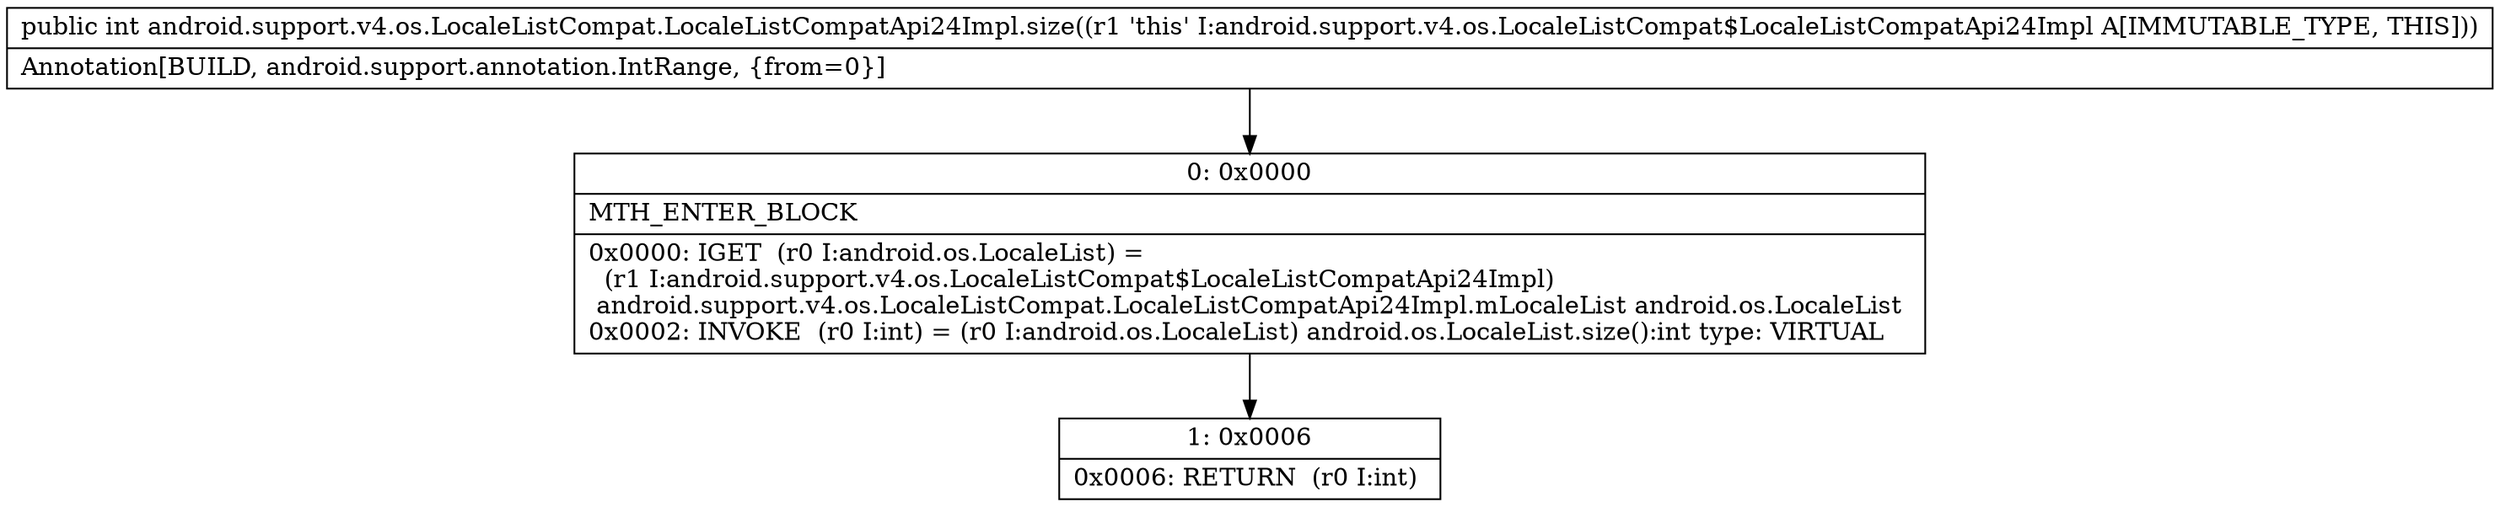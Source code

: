 digraph "CFG forandroid.support.v4.os.LocaleListCompat.LocaleListCompatApi24Impl.size()I" {
Node_0 [shape=record,label="{0\:\ 0x0000|MTH_ENTER_BLOCK\l|0x0000: IGET  (r0 I:android.os.LocaleList) = \l  (r1 I:android.support.v4.os.LocaleListCompat$LocaleListCompatApi24Impl)\l android.support.v4.os.LocaleListCompat.LocaleListCompatApi24Impl.mLocaleList android.os.LocaleList \l0x0002: INVOKE  (r0 I:int) = (r0 I:android.os.LocaleList) android.os.LocaleList.size():int type: VIRTUAL \l}"];
Node_1 [shape=record,label="{1\:\ 0x0006|0x0006: RETURN  (r0 I:int) \l}"];
MethodNode[shape=record,label="{public int android.support.v4.os.LocaleListCompat.LocaleListCompatApi24Impl.size((r1 'this' I:android.support.v4.os.LocaleListCompat$LocaleListCompatApi24Impl A[IMMUTABLE_TYPE, THIS]))  | Annotation[BUILD, android.support.annotation.IntRange, \{from=0\}]\l}"];
MethodNode -> Node_0;
Node_0 -> Node_1;
}

